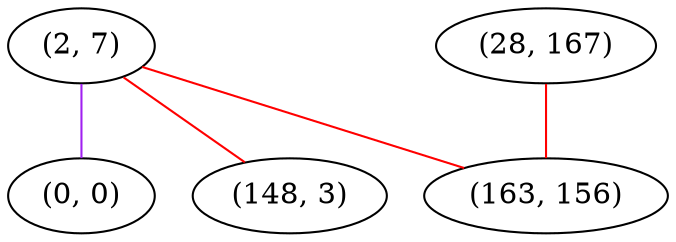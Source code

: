 graph "" {
"(2, 7)";
"(28, 167)";
"(0, 0)";
"(163, 156)";
"(148, 3)";
"(2, 7)" -- "(0, 0)"  [color=purple, key=0, weight=4];
"(2, 7)" -- "(163, 156)"  [color=red, key=0, weight=1];
"(2, 7)" -- "(148, 3)"  [color=red, key=0, weight=1];
"(28, 167)" -- "(163, 156)"  [color=red, key=0, weight=1];
}
